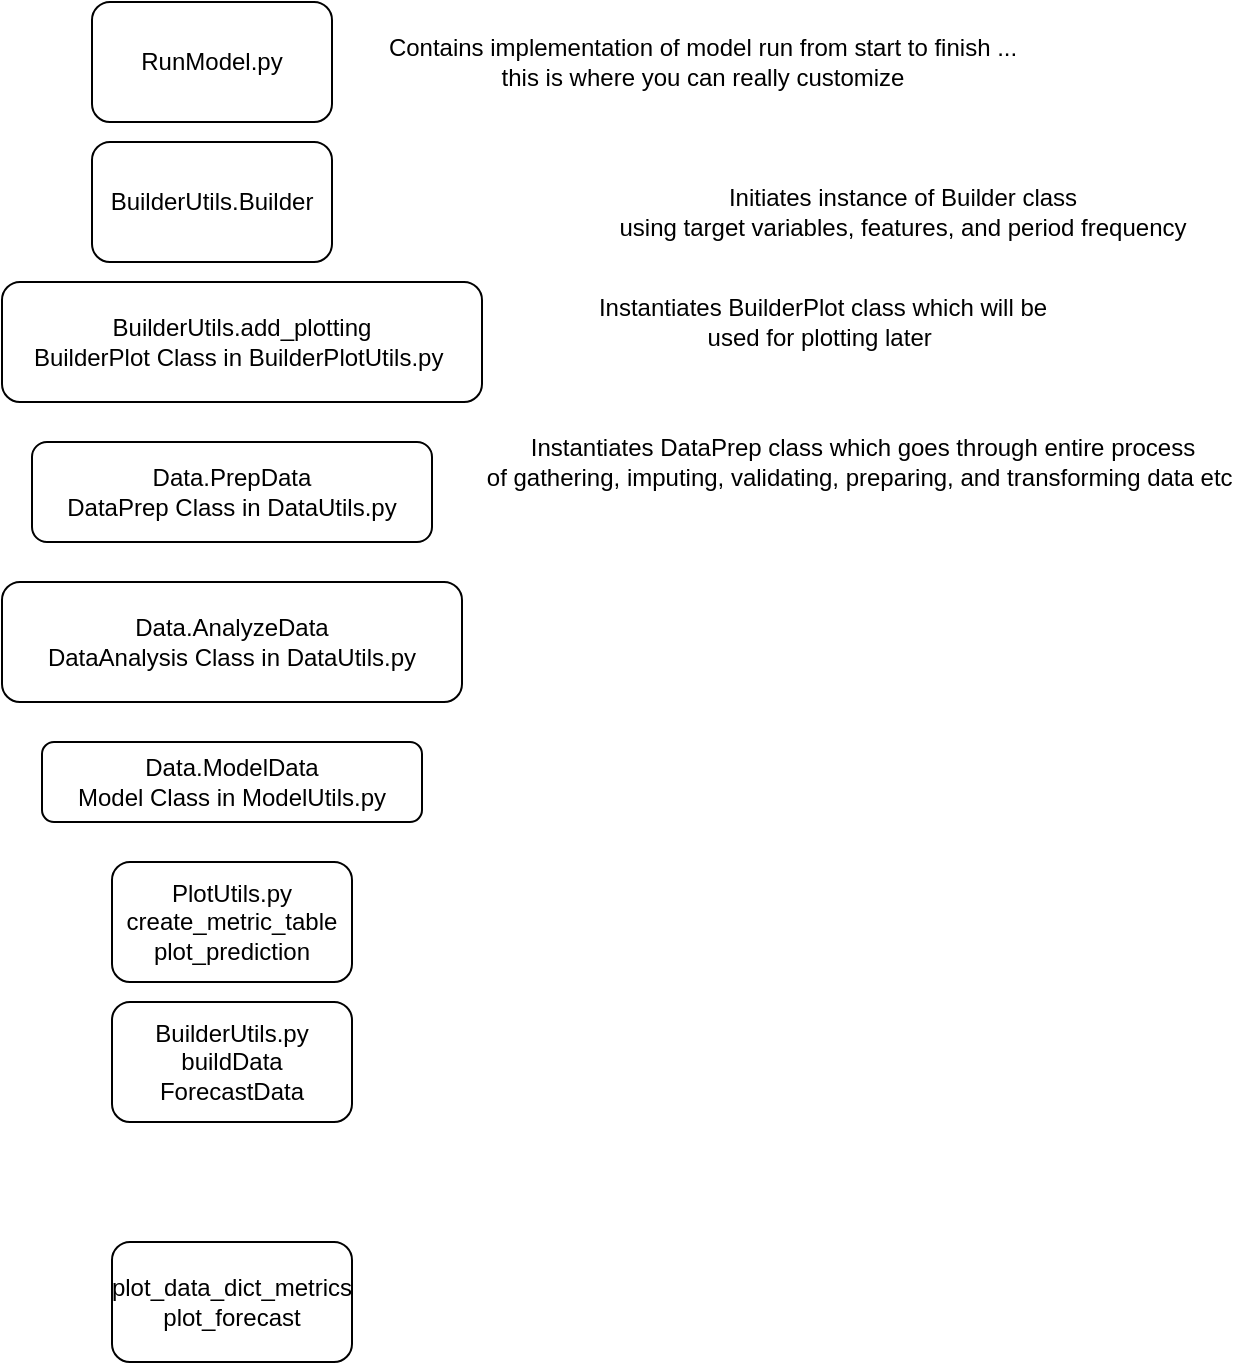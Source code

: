 <mxfile version="14.4.4" type="github">
  <diagram id="7ptF0DMkgPMZiPhxQQ7P" name="Page-1">
    <mxGraphModel dx="904" dy="559" grid="1" gridSize="10" guides="1" tooltips="1" connect="1" arrows="1" fold="1" page="1" pageScale="1" pageWidth="850" pageHeight="1100" math="0" shadow="0">
      <root>
        <mxCell id="0" />
        <mxCell id="1" parent="0" />
        <mxCell id="iAsOBPui76-qwP70mXhi-1" value="RunModel.py" style="rounded=1;whiteSpace=wrap;html=1;" parent="1" vertex="1">
          <mxGeometry x="205" y="80" width="120" height="60" as="geometry" />
        </mxCell>
        <mxCell id="iAsOBPui76-qwP70mXhi-2" value="BuilderUtils.Builder" style="rounded=1;whiteSpace=wrap;html=1;" parent="1" vertex="1">
          <mxGeometry x="205" y="150" width="120" height="60" as="geometry" />
        </mxCell>
        <mxCell id="iAsOBPui76-qwP70mXhi-3" value="BuilderUtils.add_plotting&lt;br&gt;BuilderPlot Class in BuilderPlotUtils.py&amp;nbsp;" style="rounded=1;whiteSpace=wrap;html=1;" parent="1" vertex="1">
          <mxGeometry x="160" y="220" width="240" height="60" as="geometry" />
        </mxCell>
        <mxCell id="iAsOBPui76-qwP70mXhi-4" value="Data.PrepData&lt;br&gt;DataPrep Class in DataUtils.py" style="rounded=1;whiteSpace=wrap;html=1;" parent="1" vertex="1">
          <mxGeometry x="175" y="300" width="200" height="50" as="geometry" />
        </mxCell>
        <mxCell id="iAsOBPui76-qwP70mXhi-5" value="Data.AnalyzeData&lt;br&gt;DataAnalysis Class in DataUtils.py" style="rounded=1;whiteSpace=wrap;html=1;" parent="1" vertex="1">
          <mxGeometry x="160" y="370" width="230" height="60" as="geometry" />
        </mxCell>
        <mxCell id="iAsOBPui76-qwP70mXhi-6" value="Data.ModelData&lt;br&gt;Model Class in ModelUtils.py" style="rounded=1;whiteSpace=wrap;html=1;" parent="1" vertex="1">
          <mxGeometry x="180" y="450" width="190" height="40" as="geometry" />
        </mxCell>
        <mxCell id="iAsOBPui76-qwP70mXhi-7" value="PlotUtils.py&lt;br&gt;create_metric_table&lt;br&gt;plot_prediction" style="rounded=1;whiteSpace=wrap;html=1;" parent="1" vertex="1">
          <mxGeometry x="215" y="510" width="120" height="60" as="geometry" />
        </mxCell>
        <mxCell id="iAsOBPui76-qwP70mXhi-8" value="BuilderUtils.py&lt;br&gt;buildData&lt;br&gt;ForecastData" style="rounded=1;whiteSpace=wrap;html=1;" parent="1" vertex="1">
          <mxGeometry x="215" y="580" width="120" height="60" as="geometry" />
        </mxCell>
        <mxCell id="iAsOBPui76-qwP70mXhi-9" value="plot_data_dict_metrics&lt;br&gt;plot_forecast" style="rounded=1;whiteSpace=wrap;html=1;" parent="1" vertex="1">
          <mxGeometry x="215" y="700" width="120" height="60" as="geometry" />
        </mxCell>
        <mxCell id="8_1-14mWKLSAez9oSBJj-1" value="Contains implementation of model run from start to finish ... &lt;br&gt;this is where you can really customize" style="text;html=1;align=center;verticalAlign=middle;resizable=0;points=[];autosize=1;" vertex="1" parent="1">
          <mxGeometry x="345" y="95" width="330" height="30" as="geometry" />
        </mxCell>
        <mxCell id="8_1-14mWKLSAez9oSBJj-2" value="Initiates instance of Builder class&lt;br&gt;using target variables, features, and period frequency" style="text;html=1;align=center;verticalAlign=middle;resizable=0;points=[];autosize=1;" vertex="1" parent="1">
          <mxGeometry x="460" y="170" width="300" height="30" as="geometry" />
        </mxCell>
        <mxCell id="8_1-14mWKLSAez9oSBJj-3" value="Instantiates BuilderPlot class which will be&lt;br&gt;used for plotting later&amp;nbsp;" style="text;html=1;align=center;verticalAlign=middle;resizable=0;points=[];autosize=1;" vertex="1" parent="1">
          <mxGeometry x="450" y="225" width="240" height="30" as="geometry" />
        </mxCell>
        <mxCell id="8_1-14mWKLSAez9oSBJj-4" value="Instantiates DataPrep class which goes through entire process&lt;br&gt;of gathering, imputing, validating, preparing, and transforming data etc&amp;nbsp;" style="text;html=1;align=center;verticalAlign=middle;resizable=0;points=[];autosize=1;" vertex="1" parent="1">
          <mxGeometry x="395" y="295" width="390" height="30" as="geometry" />
        </mxCell>
      </root>
    </mxGraphModel>
  </diagram>
</mxfile>
